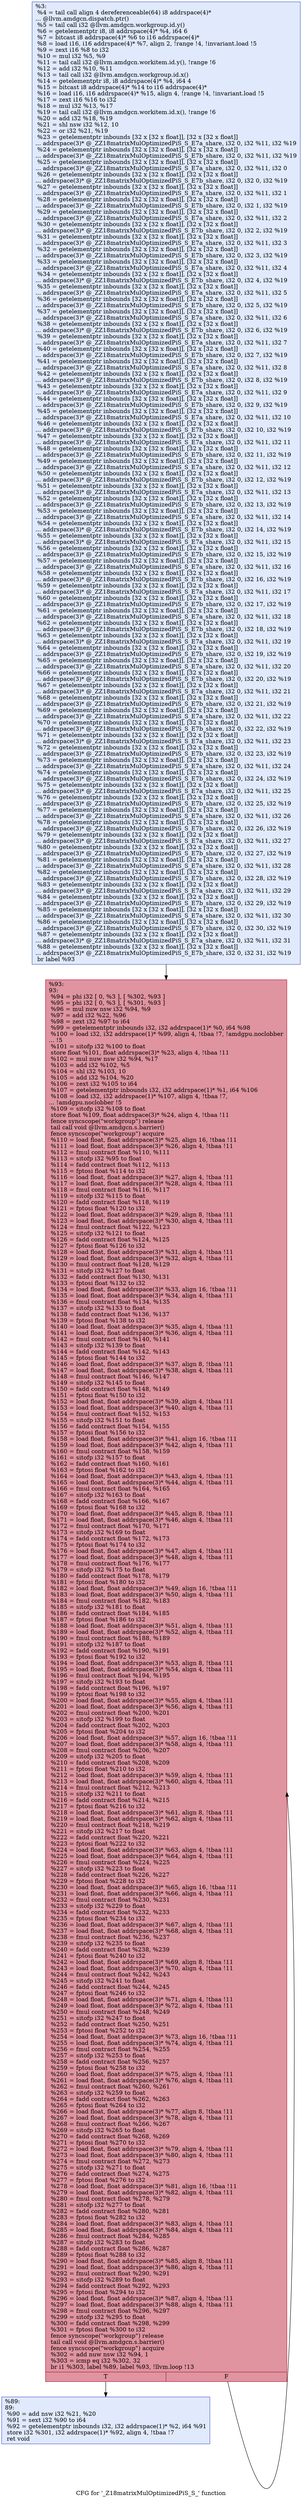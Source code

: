 digraph "CFG for '_Z18matrixMulOptimizedPiS_S_' function" {
	label="CFG for '_Z18matrixMulOptimizedPiS_S_' function";

	Node0x573cf80 [shape=record,color="#3d50c3ff", style=filled, fillcolor="#b9d0f970",label="{%3:\l  %4 = tail call align 4 dereferenceable(64) i8 addrspace(4)*\l... @llvm.amdgcn.dispatch.ptr()\l  %5 = tail call i32 @llvm.amdgcn.workgroup.id.y()\l  %6 = getelementptr i8, i8 addrspace(4)* %4, i64 6\l  %7 = bitcast i8 addrspace(4)* %6 to i16 addrspace(4)*\l  %8 = load i16, i16 addrspace(4)* %7, align 2, !range !4, !invariant.load !5\l  %9 = zext i16 %8 to i32\l  %10 = mul i32 %5, %9\l  %11 = tail call i32 @llvm.amdgcn.workitem.id.y(), !range !6\l  %12 = add i32 %10, %11\l  %13 = tail call i32 @llvm.amdgcn.workgroup.id.x()\l  %14 = getelementptr i8, i8 addrspace(4)* %4, i64 4\l  %15 = bitcast i8 addrspace(4)* %14 to i16 addrspace(4)*\l  %16 = load i16, i16 addrspace(4)* %15, align 4, !range !4, !invariant.load !5\l  %17 = zext i16 %16 to i32\l  %18 = mul i32 %13, %17\l  %19 = tail call i32 @llvm.amdgcn.workitem.id.x(), !range !6\l  %20 = add i32 %18, %19\l  %21 = shl nsw i32 %12, 10\l  %22 = or i32 %21, %19\l  %23 = getelementptr inbounds [32 x [32 x float]], [32 x [32 x float]]\l... addrspace(3)* @_ZZ18matrixMulOptimizedPiS_S_E7a_share, i32 0, i32 %11, i32 %19\l  %24 = getelementptr inbounds [32 x [32 x float]], [32 x [32 x float]]\l... addrspace(3)* @_ZZ18matrixMulOptimizedPiS_S_E7b_share, i32 0, i32 %11, i32 %19\l  %25 = getelementptr inbounds [32 x [32 x float]], [32 x [32 x float]]\l... addrspace(3)* @_ZZ18matrixMulOptimizedPiS_S_E7a_share, i32 0, i32 %11, i32 0\l  %26 = getelementptr inbounds [32 x [32 x float]], [32 x [32 x float]]\l... addrspace(3)* @_ZZ18matrixMulOptimizedPiS_S_E7b_share, i32 0, i32 0, i32 %19\l  %27 = getelementptr inbounds [32 x [32 x float]], [32 x [32 x float]]\l... addrspace(3)* @_ZZ18matrixMulOptimizedPiS_S_E7a_share, i32 0, i32 %11, i32 1\l  %28 = getelementptr inbounds [32 x [32 x float]], [32 x [32 x float]]\l... addrspace(3)* @_ZZ18matrixMulOptimizedPiS_S_E7b_share, i32 0, i32 1, i32 %19\l  %29 = getelementptr inbounds [32 x [32 x float]], [32 x [32 x float]]\l... addrspace(3)* @_ZZ18matrixMulOptimizedPiS_S_E7a_share, i32 0, i32 %11, i32 2\l  %30 = getelementptr inbounds [32 x [32 x float]], [32 x [32 x float]]\l... addrspace(3)* @_ZZ18matrixMulOptimizedPiS_S_E7b_share, i32 0, i32 2, i32 %19\l  %31 = getelementptr inbounds [32 x [32 x float]], [32 x [32 x float]]\l... addrspace(3)* @_ZZ18matrixMulOptimizedPiS_S_E7a_share, i32 0, i32 %11, i32 3\l  %32 = getelementptr inbounds [32 x [32 x float]], [32 x [32 x float]]\l... addrspace(3)* @_ZZ18matrixMulOptimizedPiS_S_E7b_share, i32 0, i32 3, i32 %19\l  %33 = getelementptr inbounds [32 x [32 x float]], [32 x [32 x float]]\l... addrspace(3)* @_ZZ18matrixMulOptimizedPiS_S_E7a_share, i32 0, i32 %11, i32 4\l  %34 = getelementptr inbounds [32 x [32 x float]], [32 x [32 x float]]\l... addrspace(3)* @_ZZ18matrixMulOptimizedPiS_S_E7b_share, i32 0, i32 4, i32 %19\l  %35 = getelementptr inbounds [32 x [32 x float]], [32 x [32 x float]]\l... addrspace(3)* @_ZZ18matrixMulOptimizedPiS_S_E7a_share, i32 0, i32 %11, i32 5\l  %36 = getelementptr inbounds [32 x [32 x float]], [32 x [32 x float]]\l... addrspace(3)* @_ZZ18matrixMulOptimizedPiS_S_E7b_share, i32 0, i32 5, i32 %19\l  %37 = getelementptr inbounds [32 x [32 x float]], [32 x [32 x float]]\l... addrspace(3)* @_ZZ18matrixMulOptimizedPiS_S_E7a_share, i32 0, i32 %11, i32 6\l  %38 = getelementptr inbounds [32 x [32 x float]], [32 x [32 x float]]\l... addrspace(3)* @_ZZ18matrixMulOptimizedPiS_S_E7b_share, i32 0, i32 6, i32 %19\l  %39 = getelementptr inbounds [32 x [32 x float]], [32 x [32 x float]]\l... addrspace(3)* @_ZZ18matrixMulOptimizedPiS_S_E7a_share, i32 0, i32 %11, i32 7\l  %40 = getelementptr inbounds [32 x [32 x float]], [32 x [32 x float]]\l... addrspace(3)* @_ZZ18matrixMulOptimizedPiS_S_E7b_share, i32 0, i32 7, i32 %19\l  %41 = getelementptr inbounds [32 x [32 x float]], [32 x [32 x float]]\l... addrspace(3)* @_ZZ18matrixMulOptimizedPiS_S_E7a_share, i32 0, i32 %11, i32 8\l  %42 = getelementptr inbounds [32 x [32 x float]], [32 x [32 x float]]\l... addrspace(3)* @_ZZ18matrixMulOptimizedPiS_S_E7b_share, i32 0, i32 8, i32 %19\l  %43 = getelementptr inbounds [32 x [32 x float]], [32 x [32 x float]]\l... addrspace(3)* @_ZZ18matrixMulOptimizedPiS_S_E7a_share, i32 0, i32 %11, i32 9\l  %44 = getelementptr inbounds [32 x [32 x float]], [32 x [32 x float]]\l... addrspace(3)* @_ZZ18matrixMulOptimizedPiS_S_E7b_share, i32 0, i32 9, i32 %19\l  %45 = getelementptr inbounds [32 x [32 x float]], [32 x [32 x float]]\l... addrspace(3)* @_ZZ18matrixMulOptimizedPiS_S_E7a_share, i32 0, i32 %11, i32 10\l  %46 = getelementptr inbounds [32 x [32 x float]], [32 x [32 x float]]\l... addrspace(3)* @_ZZ18matrixMulOptimizedPiS_S_E7b_share, i32 0, i32 10, i32 %19\l  %47 = getelementptr inbounds [32 x [32 x float]], [32 x [32 x float]]\l... addrspace(3)* @_ZZ18matrixMulOptimizedPiS_S_E7a_share, i32 0, i32 %11, i32 11\l  %48 = getelementptr inbounds [32 x [32 x float]], [32 x [32 x float]]\l... addrspace(3)* @_ZZ18matrixMulOptimizedPiS_S_E7b_share, i32 0, i32 11, i32 %19\l  %49 = getelementptr inbounds [32 x [32 x float]], [32 x [32 x float]]\l... addrspace(3)* @_ZZ18matrixMulOptimizedPiS_S_E7a_share, i32 0, i32 %11, i32 12\l  %50 = getelementptr inbounds [32 x [32 x float]], [32 x [32 x float]]\l... addrspace(3)* @_ZZ18matrixMulOptimizedPiS_S_E7b_share, i32 0, i32 12, i32 %19\l  %51 = getelementptr inbounds [32 x [32 x float]], [32 x [32 x float]]\l... addrspace(3)* @_ZZ18matrixMulOptimizedPiS_S_E7a_share, i32 0, i32 %11, i32 13\l  %52 = getelementptr inbounds [32 x [32 x float]], [32 x [32 x float]]\l... addrspace(3)* @_ZZ18matrixMulOptimizedPiS_S_E7b_share, i32 0, i32 13, i32 %19\l  %53 = getelementptr inbounds [32 x [32 x float]], [32 x [32 x float]]\l... addrspace(3)* @_ZZ18matrixMulOptimizedPiS_S_E7a_share, i32 0, i32 %11, i32 14\l  %54 = getelementptr inbounds [32 x [32 x float]], [32 x [32 x float]]\l... addrspace(3)* @_ZZ18matrixMulOptimizedPiS_S_E7b_share, i32 0, i32 14, i32 %19\l  %55 = getelementptr inbounds [32 x [32 x float]], [32 x [32 x float]]\l... addrspace(3)* @_ZZ18matrixMulOptimizedPiS_S_E7a_share, i32 0, i32 %11, i32 15\l  %56 = getelementptr inbounds [32 x [32 x float]], [32 x [32 x float]]\l... addrspace(3)* @_ZZ18matrixMulOptimizedPiS_S_E7b_share, i32 0, i32 15, i32 %19\l  %57 = getelementptr inbounds [32 x [32 x float]], [32 x [32 x float]]\l... addrspace(3)* @_ZZ18matrixMulOptimizedPiS_S_E7a_share, i32 0, i32 %11, i32 16\l  %58 = getelementptr inbounds [32 x [32 x float]], [32 x [32 x float]]\l... addrspace(3)* @_ZZ18matrixMulOptimizedPiS_S_E7b_share, i32 0, i32 16, i32 %19\l  %59 = getelementptr inbounds [32 x [32 x float]], [32 x [32 x float]]\l... addrspace(3)* @_ZZ18matrixMulOptimizedPiS_S_E7a_share, i32 0, i32 %11, i32 17\l  %60 = getelementptr inbounds [32 x [32 x float]], [32 x [32 x float]]\l... addrspace(3)* @_ZZ18matrixMulOptimizedPiS_S_E7b_share, i32 0, i32 17, i32 %19\l  %61 = getelementptr inbounds [32 x [32 x float]], [32 x [32 x float]]\l... addrspace(3)* @_ZZ18matrixMulOptimizedPiS_S_E7a_share, i32 0, i32 %11, i32 18\l  %62 = getelementptr inbounds [32 x [32 x float]], [32 x [32 x float]]\l... addrspace(3)* @_ZZ18matrixMulOptimizedPiS_S_E7b_share, i32 0, i32 18, i32 %19\l  %63 = getelementptr inbounds [32 x [32 x float]], [32 x [32 x float]]\l... addrspace(3)* @_ZZ18matrixMulOptimizedPiS_S_E7a_share, i32 0, i32 %11, i32 19\l  %64 = getelementptr inbounds [32 x [32 x float]], [32 x [32 x float]]\l... addrspace(3)* @_ZZ18matrixMulOptimizedPiS_S_E7b_share, i32 0, i32 19, i32 %19\l  %65 = getelementptr inbounds [32 x [32 x float]], [32 x [32 x float]]\l... addrspace(3)* @_ZZ18matrixMulOptimizedPiS_S_E7a_share, i32 0, i32 %11, i32 20\l  %66 = getelementptr inbounds [32 x [32 x float]], [32 x [32 x float]]\l... addrspace(3)* @_ZZ18matrixMulOptimizedPiS_S_E7b_share, i32 0, i32 20, i32 %19\l  %67 = getelementptr inbounds [32 x [32 x float]], [32 x [32 x float]]\l... addrspace(3)* @_ZZ18matrixMulOptimizedPiS_S_E7a_share, i32 0, i32 %11, i32 21\l  %68 = getelementptr inbounds [32 x [32 x float]], [32 x [32 x float]]\l... addrspace(3)* @_ZZ18matrixMulOptimizedPiS_S_E7b_share, i32 0, i32 21, i32 %19\l  %69 = getelementptr inbounds [32 x [32 x float]], [32 x [32 x float]]\l... addrspace(3)* @_ZZ18matrixMulOptimizedPiS_S_E7a_share, i32 0, i32 %11, i32 22\l  %70 = getelementptr inbounds [32 x [32 x float]], [32 x [32 x float]]\l... addrspace(3)* @_ZZ18matrixMulOptimizedPiS_S_E7b_share, i32 0, i32 22, i32 %19\l  %71 = getelementptr inbounds [32 x [32 x float]], [32 x [32 x float]]\l... addrspace(3)* @_ZZ18matrixMulOptimizedPiS_S_E7a_share, i32 0, i32 %11, i32 23\l  %72 = getelementptr inbounds [32 x [32 x float]], [32 x [32 x float]]\l... addrspace(3)* @_ZZ18matrixMulOptimizedPiS_S_E7b_share, i32 0, i32 23, i32 %19\l  %73 = getelementptr inbounds [32 x [32 x float]], [32 x [32 x float]]\l... addrspace(3)* @_ZZ18matrixMulOptimizedPiS_S_E7a_share, i32 0, i32 %11, i32 24\l  %74 = getelementptr inbounds [32 x [32 x float]], [32 x [32 x float]]\l... addrspace(3)* @_ZZ18matrixMulOptimizedPiS_S_E7b_share, i32 0, i32 24, i32 %19\l  %75 = getelementptr inbounds [32 x [32 x float]], [32 x [32 x float]]\l... addrspace(3)* @_ZZ18matrixMulOptimizedPiS_S_E7a_share, i32 0, i32 %11, i32 25\l  %76 = getelementptr inbounds [32 x [32 x float]], [32 x [32 x float]]\l... addrspace(3)* @_ZZ18matrixMulOptimizedPiS_S_E7b_share, i32 0, i32 25, i32 %19\l  %77 = getelementptr inbounds [32 x [32 x float]], [32 x [32 x float]]\l... addrspace(3)* @_ZZ18matrixMulOptimizedPiS_S_E7a_share, i32 0, i32 %11, i32 26\l  %78 = getelementptr inbounds [32 x [32 x float]], [32 x [32 x float]]\l... addrspace(3)* @_ZZ18matrixMulOptimizedPiS_S_E7b_share, i32 0, i32 26, i32 %19\l  %79 = getelementptr inbounds [32 x [32 x float]], [32 x [32 x float]]\l... addrspace(3)* @_ZZ18matrixMulOptimizedPiS_S_E7a_share, i32 0, i32 %11, i32 27\l  %80 = getelementptr inbounds [32 x [32 x float]], [32 x [32 x float]]\l... addrspace(3)* @_ZZ18matrixMulOptimizedPiS_S_E7b_share, i32 0, i32 27, i32 %19\l  %81 = getelementptr inbounds [32 x [32 x float]], [32 x [32 x float]]\l... addrspace(3)* @_ZZ18matrixMulOptimizedPiS_S_E7a_share, i32 0, i32 %11, i32 28\l  %82 = getelementptr inbounds [32 x [32 x float]], [32 x [32 x float]]\l... addrspace(3)* @_ZZ18matrixMulOptimizedPiS_S_E7b_share, i32 0, i32 28, i32 %19\l  %83 = getelementptr inbounds [32 x [32 x float]], [32 x [32 x float]]\l... addrspace(3)* @_ZZ18matrixMulOptimizedPiS_S_E7a_share, i32 0, i32 %11, i32 29\l  %84 = getelementptr inbounds [32 x [32 x float]], [32 x [32 x float]]\l... addrspace(3)* @_ZZ18matrixMulOptimizedPiS_S_E7b_share, i32 0, i32 29, i32 %19\l  %85 = getelementptr inbounds [32 x [32 x float]], [32 x [32 x float]]\l... addrspace(3)* @_ZZ18matrixMulOptimizedPiS_S_E7a_share, i32 0, i32 %11, i32 30\l  %86 = getelementptr inbounds [32 x [32 x float]], [32 x [32 x float]]\l... addrspace(3)* @_ZZ18matrixMulOptimizedPiS_S_E7b_share, i32 0, i32 30, i32 %19\l  %87 = getelementptr inbounds [32 x [32 x float]], [32 x [32 x float]]\l... addrspace(3)* @_ZZ18matrixMulOptimizedPiS_S_E7a_share, i32 0, i32 %11, i32 31\l  %88 = getelementptr inbounds [32 x [32 x float]], [32 x [32 x float]]\l... addrspace(3)* @_ZZ18matrixMulOptimizedPiS_S_E7b_share, i32 0, i32 31, i32 %19\l  br label %93\l}"];
	Node0x573cf80 -> Node0x57409d0;
	Node0x5744d50 [shape=record,color="#3d50c3ff", style=filled, fillcolor="#b9d0f970",label="{%89:\l89:                                               \l  %90 = add nsw i32 %21, %20\l  %91 = sext i32 %90 to i64\l  %92 = getelementptr inbounds i32, i32 addrspace(1)* %2, i64 %91\l  store i32 %301, i32 addrspace(1)* %92, align 4, !tbaa !7\l  ret void\l}"];
	Node0x57409d0 [shape=record,color="#b70d28ff", style=filled, fillcolor="#b70d2870",label="{%93:\l93:                                               \l  %94 = phi i32 [ 0, %3 ], [ %302, %93 ]\l  %95 = phi i32 [ 0, %3 ], [ %301, %93 ]\l  %96 = mul nuw nsw i32 %94, %9\l  %97 = add i32 %22, %96\l  %98 = zext i32 %97 to i64\l  %99 = getelementptr inbounds i32, i32 addrspace(1)* %0, i64 %98\l  %100 = load i32, i32 addrspace(1)* %99, align 4, !tbaa !7, !amdgpu.noclobber\l... !5\l  %101 = sitofp i32 %100 to float\l  store float %101, float addrspace(3)* %23, align 4, !tbaa !11\l  %102 = mul nuw nsw i32 %94, %17\l  %103 = add i32 %102, %5\l  %104 = shl i32 %103, 10\l  %105 = add i32 %104, %20\l  %106 = zext i32 %105 to i64\l  %107 = getelementptr inbounds i32, i32 addrspace(1)* %1, i64 %106\l  %108 = load i32, i32 addrspace(1)* %107, align 4, !tbaa !7,\l... !amdgpu.noclobber !5\l  %109 = sitofp i32 %108 to float\l  store float %109, float addrspace(3)* %24, align 4, !tbaa !11\l  fence syncscope(\"workgroup\") release\l  tail call void @llvm.amdgcn.s.barrier()\l  fence syncscope(\"workgroup\") acquire\l  %110 = load float, float addrspace(3)* %25, align 16, !tbaa !11\l  %111 = load float, float addrspace(3)* %26, align 4, !tbaa !11\l  %112 = fmul contract float %110, %111\l  %113 = sitofp i32 %95 to float\l  %114 = fadd contract float %112, %113\l  %115 = fptosi float %114 to i32\l  %116 = load float, float addrspace(3)* %27, align 4, !tbaa !11\l  %117 = load float, float addrspace(3)* %28, align 4, !tbaa !11\l  %118 = fmul contract float %116, %117\l  %119 = sitofp i32 %115 to float\l  %120 = fadd contract float %118, %119\l  %121 = fptosi float %120 to i32\l  %122 = load float, float addrspace(3)* %29, align 8, !tbaa !11\l  %123 = load float, float addrspace(3)* %30, align 4, !tbaa !11\l  %124 = fmul contract float %122, %123\l  %125 = sitofp i32 %121 to float\l  %126 = fadd contract float %124, %125\l  %127 = fptosi float %126 to i32\l  %128 = load float, float addrspace(3)* %31, align 4, !tbaa !11\l  %129 = load float, float addrspace(3)* %32, align 4, !tbaa !11\l  %130 = fmul contract float %128, %129\l  %131 = sitofp i32 %127 to float\l  %132 = fadd contract float %130, %131\l  %133 = fptosi float %132 to i32\l  %134 = load float, float addrspace(3)* %33, align 16, !tbaa !11\l  %135 = load float, float addrspace(3)* %34, align 4, !tbaa !11\l  %136 = fmul contract float %134, %135\l  %137 = sitofp i32 %133 to float\l  %138 = fadd contract float %136, %137\l  %139 = fptosi float %138 to i32\l  %140 = load float, float addrspace(3)* %35, align 4, !tbaa !11\l  %141 = load float, float addrspace(3)* %36, align 4, !tbaa !11\l  %142 = fmul contract float %140, %141\l  %143 = sitofp i32 %139 to float\l  %144 = fadd contract float %142, %143\l  %145 = fptosi float %144 to i32\l  %146 = load float, float addrspace(3)* %37, align 8, !tbaa !11\l  %147 = load float, float addrspace(3)* %38, align 4, !tbaa !11\l  %148 = fmul contract float %146, %147\l  %149 = sitofp i32 %145 to float\l  %150 = fadd contract float %148, %149\l  %151 = fptosi float %150 to i32\l  %152 = load float, float addrspace(3)* %39, align 4, !tbaa !11\l  %153 = load float, float addrspace(3)* %40, align 4, !tbaa !11\l  %154 = fmul contract float %152, %153\l  %155 = sitofp i32 %151 to float\l  %156 = fadd contract float %154, %155\l  %157 = fptosi float %156 to i32\l  %158 = load float, float addrspace(3)* %41, align 16, !tbaa !11\l  %159 = load float, float addrspace(3)* %42, align 4, !tbaa !11\l  %160 = fmul contract float %158, %159\l  %161 = sitofp i32 %157 to float\l  %162 = fadd contract float %160, %161\l  %163 = fptosi float %162 to i32\l  %164 = load float, float addrspace(3)* %43, align 4, !tbaa !11\l  %165 = load float, float addrspace(3)* %44, align 4, !tbaa !11\l  %166 = fmul contract float %164, %165\l  %167 = sitofp i32 %163 to float\l  %168 = fadd contract float %166, %167\l  %169 = fptosi float %168 to i32\l  %170 = load float, float addrspace(3)* %45, align 8, !tbaa !11\l  %171 = load float, float addrspace(3)* %46, align 4, !tbaa !11\l  %172 = fmul contract float %170, %171\l  %173 = sitofp i32 %169 to float\l  %174 = fadd contract float %172, %173\l  %175 = fptosi float %174 to i32\l  %176 = load float, float addrspace(3)* %47, align 4, !tbaa !11\l  %177 = load float, float addrspace(3)* %48, align 4, !tbaa !11\l  %178 = fmul contract float %176, %177\l  %179 = sitofp i32 %175 to float\l  %180 = fadd contract float %178, %179\l  %181 = fptosi float %180 to i32\l  %182 = load float, float addrspace(3)* %49, align 16, !tbaa !11\l  %183 = load float, float addrspace(3)* %50, align 4, !tbaa !11\l  %184 = fmul contract float %182, %183\l  %185 = sitofp i32 %181 to float\l  %186 = fadd contract float %184, %185\l  %187 = fptosi float %186 to i32\l  %188 = load float, float addrspace(3)* %51, align 4, !tbaa !11\l  %189 = load float, float addrspace(3)* %52, align 4, !tbaa !11\l  %190 = fmul contract float %188, %189\l  %191 = sitofp i32 %187 to float\l  %192 = fadd contract float %190, %191\l  %193 = fptosi float %192 to i32\l  %194 = load float, float addrspace(3)* %53, align 8, !tbaa !11\l  %195 = load float, float addrspace(3)* %54, align 4, !tbaa !11\l  %196 = fmul contract float %194, %195\l  %197 = sitofp i32 %193 to float\l  %198 = fadd contract float %196, %197\l  %199 = fptosi float %198 to i32\l  %200 = load float, float addrspace(3)* %55, align 4, !tbaa !11\l  %201 = load float, float addrspace(3)* %56, align 4, !tbaa !11\l  %202 = fmul contract float %200, %201\l  %203 = sitofp i32 %199 to float\l  %204 = fadd contract float %202, %203\l  %205 = fptosi float %204 to i32\l  %206 = load float, float addrspace(3)* %57, align 16, !tbaa !11\l  %207 = load float, float addrspace(3)* %58, align 4, !tbaa !11\l  %208 = fmul contract float %206, %207\l  %209 = sitofp i32 %205 to float\l  %210 = fadd contract float %208, %209\l  %211 = fptosi float %210 to i32\l  %212 = load float, float addrspace(3)* %59, align 4, !tbaa !11\l  %213 = load float, float addrspace(3)* %60, align 4, !tbaa !11\l  %214 = fmul contract float %212, %213\l  %215 = sitofp i32 %211 to float\l  %216 = fadd contract float %214, %215\l  %217 = fptosi float %216 to i32\l  %218 = load float, float addrspace(3)* %61, align 8, !tbaa !11\l  %219 = load float, float addrspace(3)* %62, align 4, !tbaa !11\l  %220 = fmul contract float %218, %219\l  %221 = sitofp i32 %217 to float\l  %222 = fadd contract float %220, %221\l  %223 = fptosi float %222 to i32\l  %224 = load float, float addrspace(3)* %63, align 4, !tbaa !11\l  %225 = load float, float addrspace(3)* %64, align 4, !tbaa !11\l  %226 = fmul contract float %224, %225\l  %227 = sitofp i32 %223 to float\l  %228 = fadd contract float %226, %227\l  %229 = fptosi float %228 to i32\l  %230 = load float, float addrspace(3)* %65, align 16, !tbaa !11\l  %231 = load float, float addrspace(3)* %66, align 4, !tbaa !11\l  %232 = fmul contract float %230, %231\l  %233 = sitofp i32 %229 to float\l  %234 = fadd contract float %232, %233\l  %235 = fptosi float %234 to i32\l  %236 = load float, float addrspace(3)* %67, align 4, !tbaa !11\l  %237 = load float, float addrspace(3)* %68, align 4, !tbaa !11\l  %238 = fmul contract float %236, %237\l  %239 = sitofp i32 %235 to float\l  %240 = fadd contract float %238, %239\l  %241 = fptosi float %240 to i32\l  %242 = load float, float addrspace(3)* %69, align 8, !tbaa !11\l  %243 = load float, float addrspace(3)* %70, align 4, !tbaa !11\l  %244 = fmul contract float %242, %243\l  %245 = sitofp i32 %241 to float\l  %246 = fadd contract float %244, %245\l  %247 = fptosi float %246 to i32\l  %248 = load float, float addrspace(3)* %71, align 4, !tbaa !11\l  %249 = load float, float addrspace(3)* %72, align 4, !tbaa !11\l  %250 = fmul contract float %248, %249\l  %251 = sitofp i32 %247 to float\l  %252 = fadd contract float %250, %251\l  %253 = fptosi float %252 to i32\l  %254 = load float, float addrspace(3)* %73, align 16, !tbaa !11\l  %255 = load float, float addrspace(3)* %74, align 4, !tbaa !11\l  %256 = fmul contract float %254, %255\l  %257 = sitofp i32 %253 to float\l  %258 = fadd contract float %256, %257\l  %259 = fptosi float %258 to i32\l  %260 = load float, float addrspace(3)* %75, align 4, !tbaa !11\l  %261 = load float, float addrspace(3)* %76, align 4, !tbaa !11\l  %262 = fmul contract float %260, %261\l  %263 = sitofp i32 %259 to float\l  %264 = fadd contract float %262, %263\l  %265 = fptosi float %264 to i32\l  %266 = load float, float addrspace(3)* %77, align 8, !tbaa !11\l  %267 = load float, float addrspace(3)* %78, align 4, !tbaa !11\l  %268 = fmul contract float %266, %267\l  %269 = sitofp i32 %265 to float\l  %270 = fadd contract float %268, %269\l  %271 = fptosi float %270 to i32\l  %272 = load float, float addrspace(3)* %79, align 4, !tbaa !11\l  %273 = load float, float addrspace(3)* %80, align 4, !tbaa !11\l  %274 = fmul contract float %272, %273\l  %275 = sitofp i32 %271 to float\l  %276 = fadd contract float %274, %275\l  %277 = fptosi float %276 to i32\l  %278 = load float, float addrspace(3)* %81, align 16, !tbaa !11\l  %279 = load float, float addrspace(3)* %82, align 4, !tbaa !11\l  %280 = fmul contract float %278, %279\l  %281 = sitofp i32 %277 to float\l  %282 = fadd contract float %280, %281\l  %283 = fptosi float %282 to i32\l  %284 = load float, float addrspace(3)* %83, align 4, !tbaa !11\l  %285 = load float, float addrspace(3)* %84, align 4, !tbaa !11\l  %286 = fmul contract float %284, %285\l  %287 = sitofp i32 %283 to float\l  %288 = fadd contract float %286, %287\l  %289 = fptosi float %288 to i32\l  %290 = load float, float addrspace(3)* %85, align 8, !tbaa !11\l  %291 = load float, float addrspace(3)* %86, align 4, !tbaa !11\l  %292 = fmul contract float %290, %291\l  %293 = sitofp i32 %289 to float\l  %294 = fadd contract float %292, %293\l  %295 = fptosi float %294 to i32\l  %296 = load float, float addrspace(3)* %87, align 4, !tbaa !11\l  %297 = load float, float addrspace(3)* %88, align 4, !tbaa !11\l  %298 = fmul contract float %296, %297\l  %299 = sitofp i32 %295 to float\l  %300 = fadd contract float %298, %299\l  %301 = fptosi float %300 to i32\l  fence syncscope(\"workgroup\") release\l  tail call void @llvm.amdgcn.s.barrier()\l  fence syncscope(\"workgroup\") acquire\l  %302 = add nuw nsw i32 %94, 1\l  %303 = icmp eq i32 %302, 32\l  br i1 %303, label %89, label %93, !llvm.loop !13\l|{<s0>T|<s1>F}}"];
	Node0x57409d0:s0 -> Node0x5744d50;
	Node0x57409d0:s1 -> Node0x57409d0;
}
